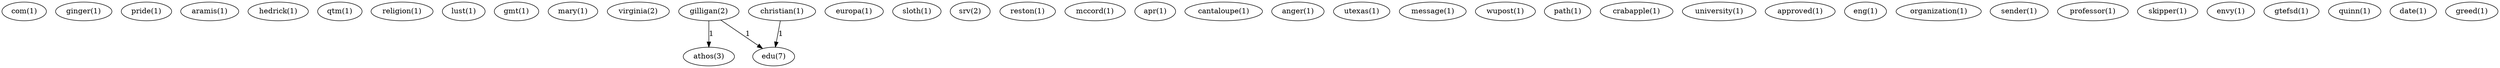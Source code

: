 digraph G {
  com [ label="com(1)" ];
  ginger [ label="ginger(1)" ];
  pride [ label="pride(1)" ];
  aramis [ label="aramis(1)" ];
  hedrick [ label="hedrick(1)" ];
  qtm [ label="qtm(1)" ];
  religion [ label="religion(1)" ];
  lust [ label="lust(1)" ];
  gmt [ label="gmt(1)" ];
  mary [ label="mary(1)" ];
  virginia [ label="virginia(2)" ];
  gilligan [ label="gilligan(2)" ];
  athos [ label="athos(3)" ];
  edu [ label="edu(7)" ];
  europa [ label="europa(1)" ];
  sloth [ label="sloth(1)" ];
  srv [ label="srv(2)" ];
  reston [ label="reston(1)" ];
  mccord [ label="mccord(1)" ];
  apr [ label="apr(1)" ];
  cantaloupe [ label="cantaloupe(1)" ];
  anger [ label="anger(1)" ];
  utexas [ label="utexas(1)" ];
  message [ label="message(1)" ];
  wupost [ label="wupost(1)" ];
  path [ label="path(1)" ];
  crabapple [ label="crabapple(1)" ];
  university [ label="university(1)" ];
  approved [ label="approved(1)" ];
  christian [ label="christian(1)" ];
  eng [ label="eng(1)" ];
  organization [ label="organization(1)" ];
  sender [ label="sender(1)" ];
  professor [ label="professor(1)" ];
  skipper [ label="skipper(1)" ];
  envy [ label="envy(1)" ];
  gtefsd [ label="gtefsd(1)" ];
  quinn [ label="quinn(1)" ];
  date [ label="date(1)" ];
  greed [ label="greed(1)" ];
  gilligan -> athos [ label="1" ];
  gilligan -> edu [ label="1" ];
  christian -> edu [ label="1" ];
}
